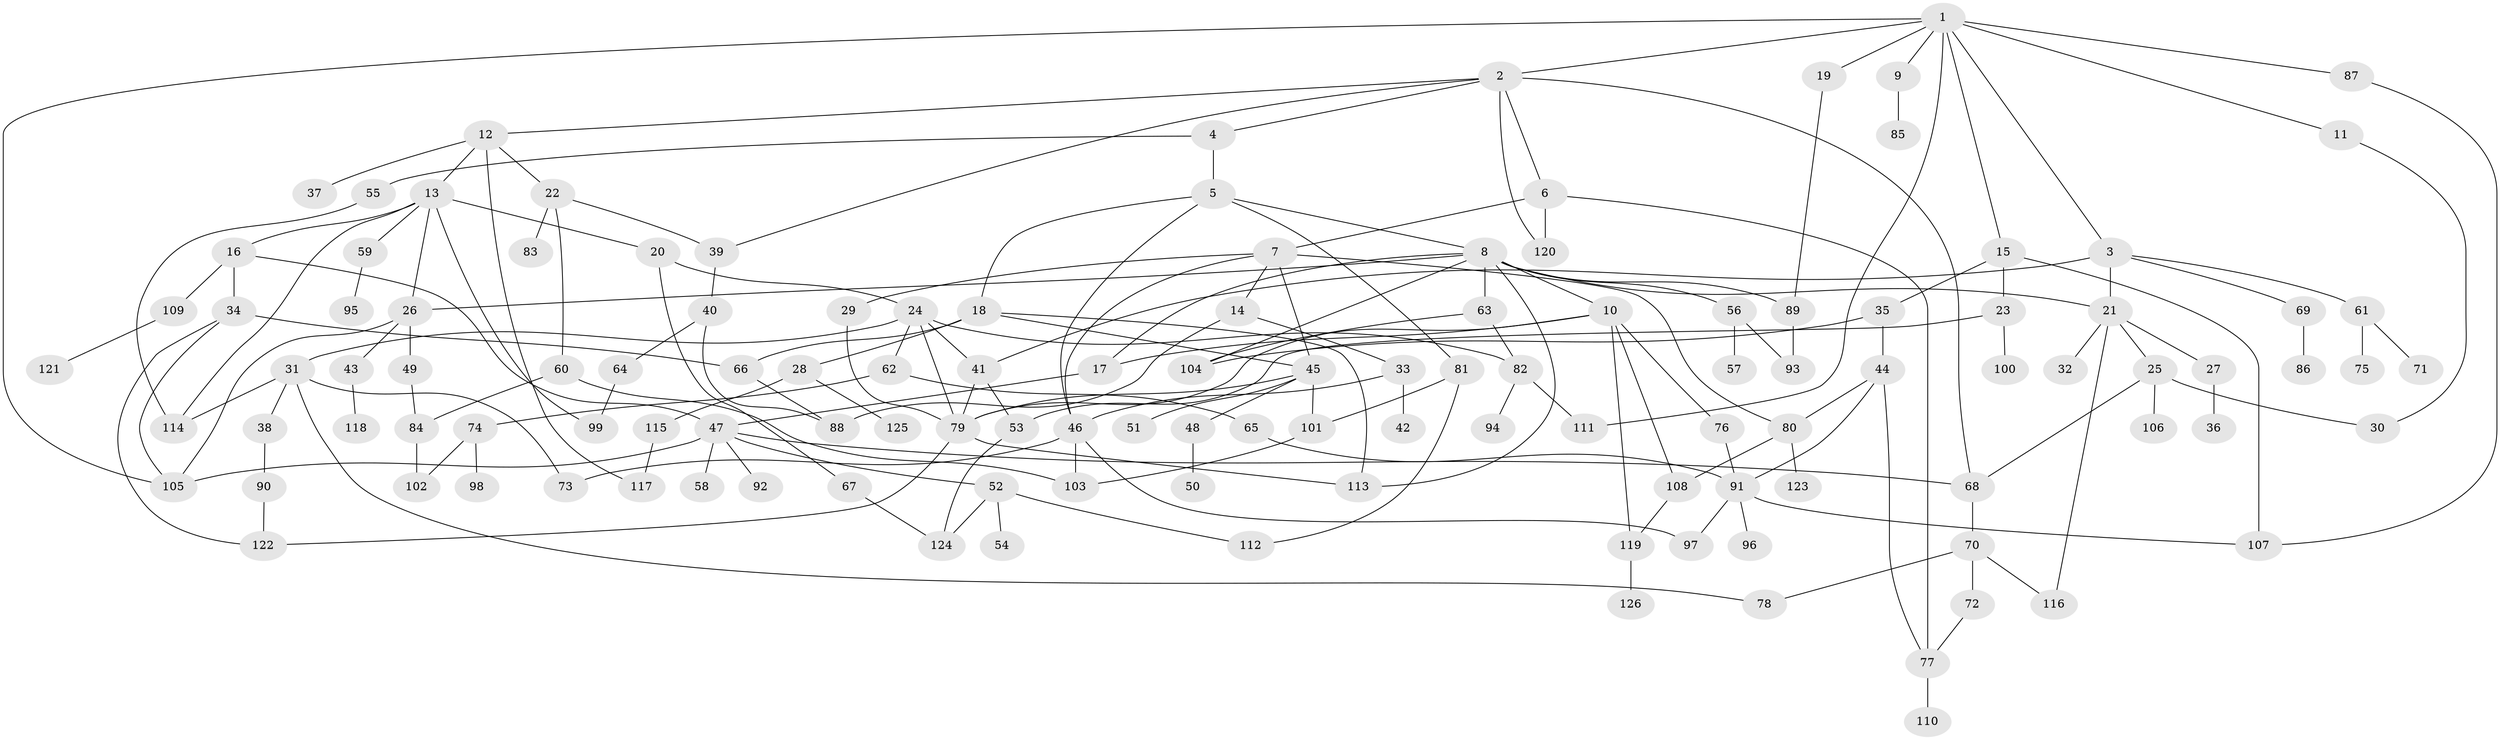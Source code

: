 // Generated by graph-tools (version 1.1) at 2025/13/03/09/25 04:13:38]
// undirected, 126 vertices, 184 edges
graph export_dot {
graph [start="1"]
  node [color=gray90,style=filled];
  1;
  2;
  3;
  4;
  5;
  6;
  7;
  8;
  9;
  10;
  11;
  12;
  13;
  14;
  15;
  16;
  17;
  18;
  19;
  20;
  21;
  22;
  23;
  24;
  25;
  26;
  27;
  28;
  29;
  30;
  31;
  32;
  33;
  34;
  35;
  36;
  37;
  38;
  39;
  40;
  41;
  42;
  43;
  44;
  45;
  46;
  47;
  48;
  49;
  50;
  51;
  52;
  53;
  54;
  55;
  56;
  57;
  58;
  59;
  60;
  61;
  62;
  63;
  64;
  65;
  66;
  67;
  68;
  69;
  70;
  71;
  72;
  73;
  74;
  75;
  76;
  77;
  78;
  79;
  80;
  81;
  82;
  83;
  84;
  85;
  86;
  87;
  88;
  89;
  90;
  91;
  92;
  93;
  94;
  95;
  96;
  97;
  98;
  99;
  100;
  101;
  102;
  103;
  104;
  105;
  106;
  107;
  108;
  109;
  110;
  111;
  112;
  113;
  114;
  115;
  116;
  117;
  118;
  119;
  120;
  121;
  122;
  123;
  124;
  125;
  126;
  1 -- 2;
  1 -- 3;
  1 -- 9;
  1 -- 11;
  1 -- 15;
  1 -- 19;
  1 -- 87;
  1 -- 105;
  1 -- 111;
  2 -- 4;
  2 -- 6;
  2 -- 12;
  2 -- 39;
  2 -- 120;
  2 -- 68;
  3 -- 21;
  3 -- 41;
  3 -- 61;
  3 -- 69;
  4 -- 5;
  4 -- 55;
  5 -- 8;
  5 -- 18;
  5 -- 81;
  5 -- 46;
  6 -- 7;
  6 -- 120;
  6 -- 77;
  7 -- 14;
  7 -- 29;
  7 -- 45;
  7 -- 46;
  7 -- 80;
  8 -- 10;
  8 -- 26;
  8 -- 56;
  8 -- 63;
  8 -- 89;
  8 -- 104;
  8 -- 113;
  8 -- 21;
  8 -- 17;
  9 -- 85;
  10 -- 17;
  10 -- 76;
  10 -- 108;
  10 -- 79;
  10 -- 119;
  11 -- 30;
  12 -- 13;
  12 -- 22;
  12 -- 37;
  12 -- 117;
  13 -- 16;
  13 -- 20;
  13 -- 59;
  13 -- 99;
  13 -- 114;
  13 -- 26;
  14 -- 33;
  14 -- 88;
  15 -- 23;
  15 -- 35;
  15 -- 107;
  16 -- 34;
  16 -- 109;
  16 -- 47;
  17 -- 47;
  18 -- 28;
  18 -- 66;
  18 -- 113;
  18 -- 45;
  19 -- 89;
  20 -- 24;
  20 -- 67;
  21 -- 25;
  21 -- 27;
  21 -- 32;
  21 -- 116;
  22 -- 60;
  22 -- 83;
  22 -- 39;
  23 -- 100;
  23 -- 53;
  24 -- 31;
  24 -- 62;
  24 -- 41;
  24 -- 79;
  24 -- 82;
  25 -- 106;
  25 -- 30;
  25 -- 68;
  26 -- 43;
  26 -- 49;
  26 -- 105;
  27 -- 36;
  28 -- 115;
  28 -- 125;
  29 -- 79;
  31 -- 38;
  31 -- 73;
  31 -- 78;
  31 -- 114;
  33 -- 42;
  33 -- 46;
  34 -- 66;
  34 -- 105;
  34 -- 122;
  35 -- 44;
  35 -- 104;
  38 -- 90;
  39 -- 40;
  40 -- 64;
  40 -- 88;
  41 -- 53;
  41 -- 79;
  43 -- 118;
  44 -- 77;
  44 -- 80;
  44 -- 91;
  45 -- 48;
  45 -- 51;
  45 -- 79;
  45 -- 101;
  46 -- 97;
  46 -- 73;
  46 -- 103;
  47 -- 52;
  47 -- 58;
  47 -- 68;
  47 -- 92;
  47 -- 105;
  48 -- 50;
  49 -- 84;
  52 -- 54;
  52 -- 124;
  52 -- 112;
  53 -- 124;
  55 -- 114;
  56 -- 57;
  56 -- 93;
  59 -- 95;
  60 -- 84;
  60 -- 103;
  61 -- 71;
  61 -- 75;
  62 -- 65;
  62 -- 74;
  63 -- 82;
  63 -- 104;
  64 -- 99;
  65 -- 91;
  66 -- 88;
  67 -- 124;
  68 -- 70;
  69 -- 86;
  70 -- 72;
  70 -- 78;
  70 -- 116;
  72 -- 77;
  74 -- 98;
  74 -- 102;
  76 -- 91;
  77 -- 110;
  79 -- 122;
  79 -- 113;
  80 -- 108;
  80 -- 123;
  81 -- 101;
  81 -- 112;
  82 -- 94;
  82 -- 111;
  84 -- 102;
  87 -- 107;
  89 -- 93;
  90 -- 122;
  91 -- 96;
  91 -- 107;
  91 -- 97;
  101 -- 103;
  108 -- 119;
  109 -- 121;
  115 -- 117;
  119 -- 126;
}
